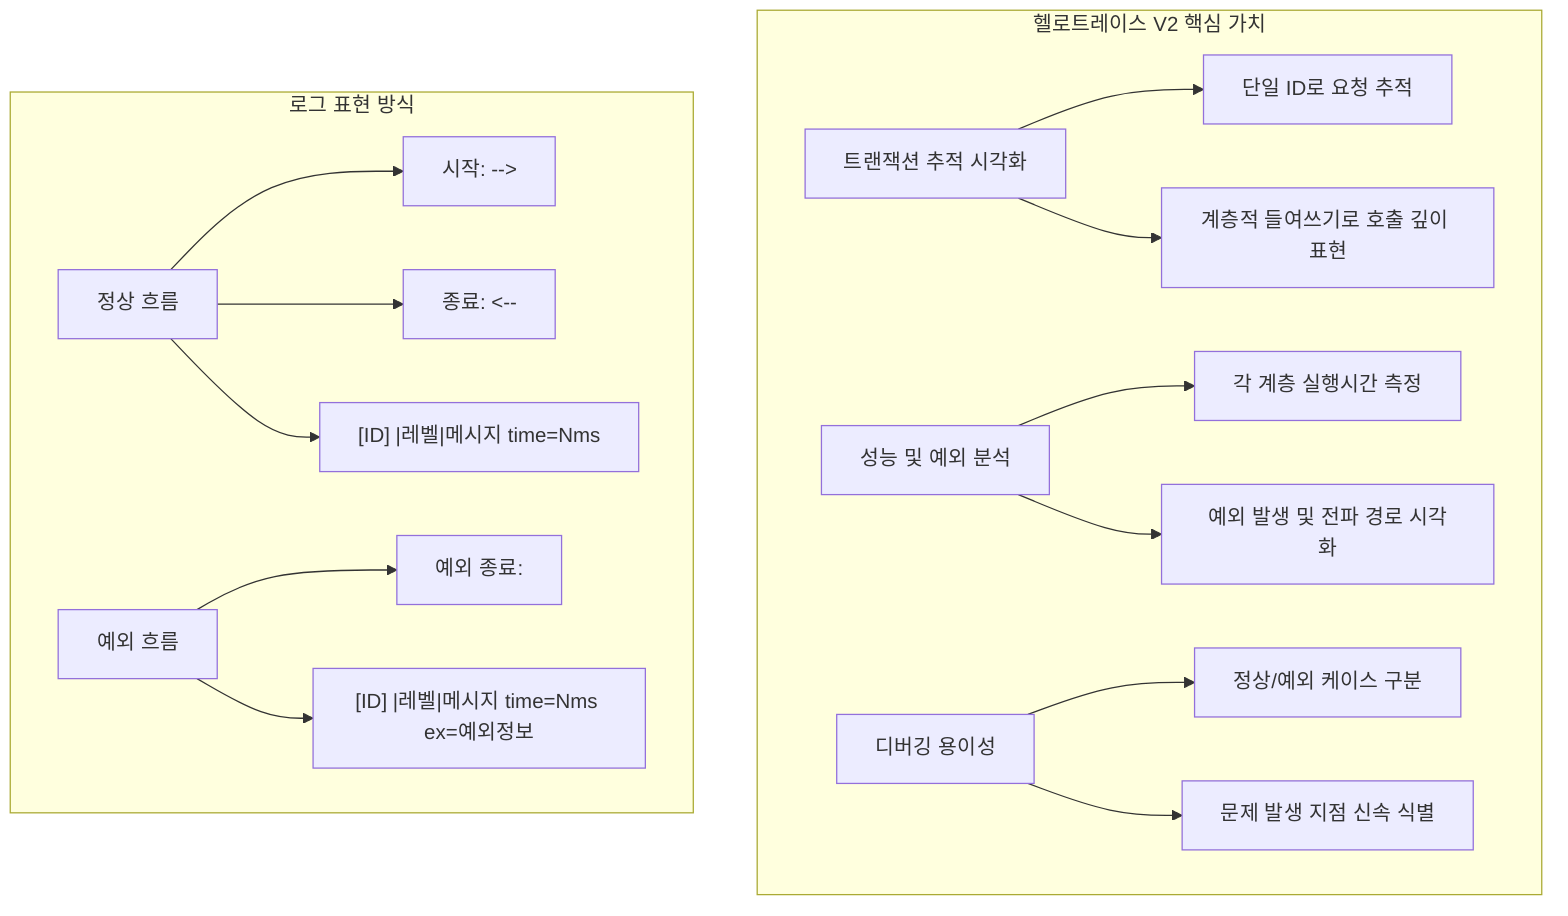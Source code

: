flowchart TD
    subgraph "헬로트레이스 V2 핵심 가치"
        A["트랜잭션 추적 시각화"] --> A1["단일 ID로 요청 추적"]
        A --> A2["계층적 들여쓰기로 호출 깊이 표현"]
        
        B["성능 및 예외 분석"] --> B1["각 계층 실행시간 측정"]
        B --> B2["예외 발생 및 전파 경로 시각화"]
        
        C["디버깅 용이성"] --> C1["정상/예외 케이스 구분"]
        C --> C2["문제 발생 지점 신속 식별"]
    end
    
    subgraph "로그 표현 방식"
        D["정상 흐름"] --> D1["시작: -->"]
        D --> D2["종료: <--"]
        D --> D3["[ID] |레벨|메시지 time=Nms"]
        
        E["예외 흐름"] --> E1["예외 종료: <X-"]
        E --> E2["[ID] |레벨|메시지 time=Nms ex=예외정보"]
    end